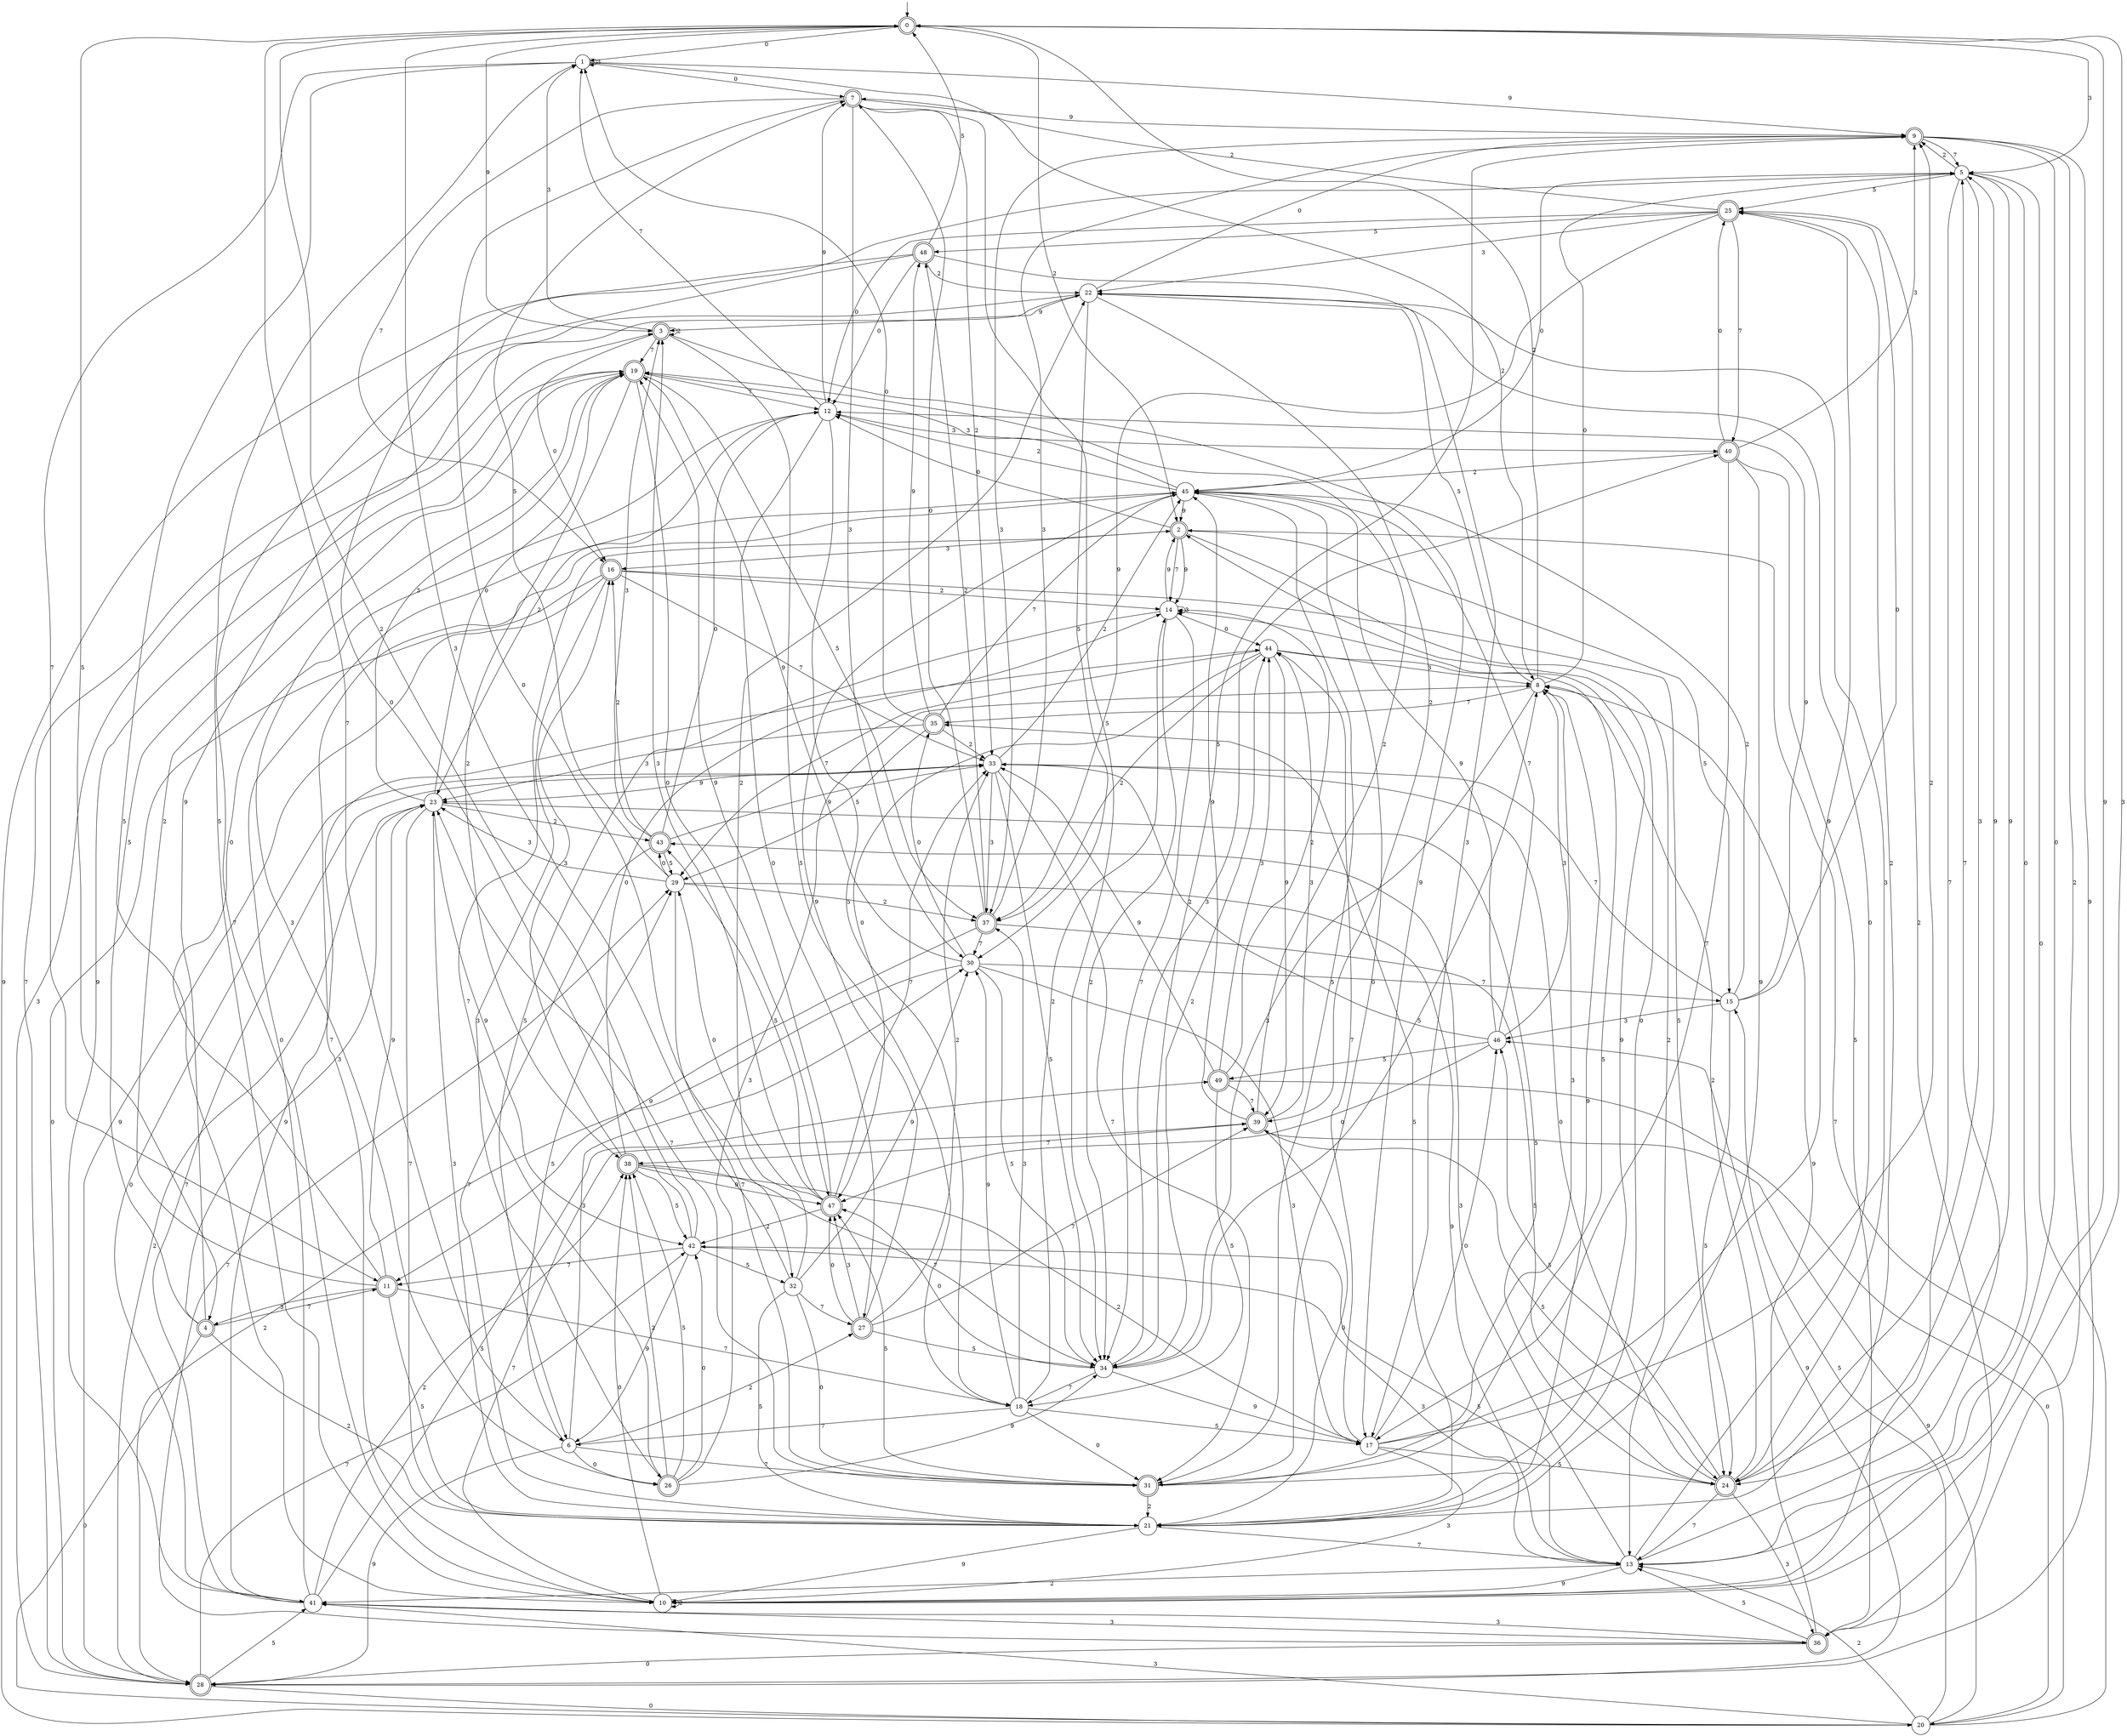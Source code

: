 digraph g {

	s0 [shape="doublecircle" label="0"];
	s1 [shape="circle" label="1"];
	s2 [shape="doublecircle" label="2"];
	s3 [shape="doublecircle" label="3"];
	s4 [shape="doublecircle" label="4"];
	s5 [shape="circle" label="5"];
	s6 [shape="circle" label="6"];
	s7 [shape="doublecircle" label="7"];
	s8 [shape="circle" label="8"];
	s9 [shape="doublecircle" label="9"];
	s10 [shape="circle" label="10"];
	s11 [shape="doublecircle" label="11"];
	s12 [shape="circle" label="12"];
	s13 [shape="circle" label="13"];
	s14 [shape="circle" label="14"];
	s15 [shape="circle" label="15"];
	s16 [shape="doublecircle" label="16"];
	s17 [shape="circle" label="17"];
	s18 [shape="circle" label="18"];
	s19 [shape="doublecircle" label="19"];
	s20 [shape="circle" label="20"];
	s21 [shape="circle" label="21"];
	s22 [shape="circle" label="22"];
	s23 [shape="circle" label="23"];
	s24 [shape="doublecircle" label="24"];
	s25 [shape="doublecircle" label="25"];
	s26 [shape="doublecircle" label="26"];
	s27 [shape="doublecircle" label="27"];
	s28 [shape="doublecircle" label="28"];
	s29 [shape="circle" label="29"];
	s30 [shape="circle" label="30"];
	s31 [shape="doublecircle" label="31"];
	s32 [shape="circle" label="32"];
	s33 [shape="circle" label="33"];
	s34 [shape="circle" label="34"];
	s35 [shape="doublecircle" label="35"];
	s36 [shape="doublecircle" label="36"];
	s37 [shape="doublecircle" label="37"];
	s38 [shape="doublecircle" label="38"];
	s39 [shape="doublecircle" label="39"];
	s40 [shape="doublecircle" label="40"];
	s41 [shape="circle" label="41"];
	s42 [shape="circle" label="42"];
	s43 [shape="doublecircle" label="43"];
	s44 [shape="circle" label="44"];
	s45 [shape="circle" label="45"];
	s46 [shape="circle" label="46"];
	s47 [shape="doublecircle" label="47"];
	s48 [shape="doublecircle" label="48"];
	s49 [shape="doublecircle" label="49"];
	s0 -> s1 [label="0"];
	s0 -> s2 [label="2"];
	s0 -> s3 [label="9"];
	s0 -> s4 [label="5"];
	s0 -> s5 [label="3"];
	s0 -> s6 [label="7"];
	s1 -> s7 [label="0"];
	s1 -> s8 [label="2"];
	s1 -> s9 [label="9"];
	s1 -> s10 [label="5"];
	s1 -> s1 [label="3"];
	s1 -> s11 [label="7"];
	s2 -> s12 [label="0"];
	s2 -> s13 [label="2"];
	s2 -> s14 [label="9"];
	s2 -> s15 [label="5"];
	s2 -> s16 [label="3"];
	s2 -> s14 [label="7"];
	s3 -> s16 [label="0"];
	s3 -> s3 [label="2"];
	s3 -> s17 [label="9"];
	s3 -> s18 [label="5"];
	s3 -> s1 [label="3"];
	s3 -> s19 [label="7"];
	s4 -> s20 [label="0"];
	s4 -> s21 [label="2"];
	s4 -> s22 [label="9"];
	s4 -> s19 [label="5"];
	s4 -> s23 [label="3"];
	s4 -> s11 [label="7"];
	s5 -> s13 [label="0"];
	s5 -> s9 [label="2"];
	s5 -> s24 [label="9"];
	s5 -> s25 [label="5"];
	s5 -> s24 [label="3"];
	s5 -> s10 [label="7"];
	s6 -> s26 [label="0"];
	s6 -> s27 [label="2"];
	s6 -> s28 [label="9"];
	s6 -> s29 [label="5"];
	s6 -> s30 [label="3"];
	s6 -> s31 [label="7"];
	s7 -> s32 [label="0"];
	s7 -> s33 [label="2"];
	s7 -> s9 [label="9"];
	s7 -> s34 [label="5"];
	s7 -> s30 [label="3"];
	s7 -> s16 [label="7"];
	s8 -> s5 [label="0"];
	s8 -> s0 [label="2"];
	s8 -> s21 [label="9"];
	s8 -> s22 [label="5"];
	s8 -> s34 [label="3"];
	s8 -> s35 [label="7"];
	s9 -> s13 [label="0"];
	s9 -> s36 [label="2"];
	s9 -> s28 [label="9"];
	s9 -> s34 [label="5"];
	s9 -> s37 [label="3"];
	s9 -> s5 [label="7"];
	s10 -> s38 [label="0"];
	s10 -> s10 [label="2"];
	s10 -> s0 [label="9"];
	s10 -> s1 [label="5"];
	s10 -> s0 [label="3"];
	s10 -> s39 [label="7"];
	s11 -> s12 [label="0"];
	s11 -> s19 [label="2"];
	s11 -> s23 [label="9"];
	s11 -> s21 [label="5"];
	s11 -> s4 [label="3"];
	s11 -> s18 [label="7"];
	s12 -> s27 [label="0"];
	s12 -> s23 [label="2"];
	s12 -> s7 [label="9"];
	s12 -> s18 [label="5"];
	s12 -> s40 [label="3"];
	s12 -> s1 [label="7"];
	s13 -> s22 [label="0"];
	s13 -> s41 [label="2"];
	s13 -> s10 [label="9"];
	s13 -> s42 [label="5"];
	s13 -> s43 [label="3"];
	s13 -> s5 [label="7"];
	s14 -> s44 [label="0"];
	s14 -> s34 [label="2"];
	s14 -> s2 [label="9"];
	s14 -> s6 [label="5"];
	s14 -> s14 [label="3"];
	s14 -> s34 [label="7"];
	s15 -> s25 [label="0"];
	s15 -> s45 [label="2"];
	s15 -> s12 [label="9"];
	s15 -> s24 [label="5"];
	s15 -> s46 [label="3"];
	s15 -> s33 [label="7"];
	s16 -> s28 [label="0"];
	s16 -> s14 [label="2"];
	s16 -> s28 [label="9"];
	s16 -> s24 [label="5"];
	s16 -> s26 [label="3"];
	s16 -> s33 [label="7"];
	s17 -> s46 [label="0"];
	s17 -> s9 [label="2"];
	s17 -> s25 [label="9"];
	s17 -> s24 [label="5"];
	s17 -> s10 [label="3"];
	s17 -> s44 [label="7"];
	s18 -> s31 [label="0"];
	s18 -> s14 [label="2"];
	s18 -> s30 [label="9"];
	s18 -> s17 [label="5"];
	s18 -> s37 [label="3"];
	s18 -> s6 [label="7"];
	s19 -> s47 [label="0"];
	s19 -> s38 [label="2"];
	s19 -> s41 [label="9"];
	s19 -> s37 [label="5"];
	s19 -> s26 [label="3"];
	s19 -> s12 [label="7"];
	s20 -> s5 [label="0"];
	s20 -> s13 [label="2"];
	s20 -> s39 [label="9"];
	s20 -> s15 [label="5"];
	s20 -> s41 [label="3"];
	s20 -> s2 [label="7"];
	s21 -> s2 [label="0"];
	s21 -> s25 [label="2"];
	s21 -> s10 [label="9"];
	s21 -> s35 [label="5"];
	s21 -> s23 [label="3"];
	s21 -> s13 [label="7"];
	s22 -> s9 [label="0"];
	s22 -> s39 [label="2"];
	s22 -> s3 [label="9"];
	s22 -> s30 [label="5"];
	s22 -> s24 [label="3"];
	s22 -> s28 [label="7"];
	s23 -> s19 [label="0"];
	s23 -> s43 [label="2"];
	s23 -> s42 [label="9"];
	s23 -> s24 [label="5"];
	s23 -> s19 [label="3"];
	s23 -> s21 [label="7"];
	s24 -> s33 [label="0"];
	s24 -> s8 [label="2"];
	s24 -> s5 [label="9"];
	s24 -> s46 [label="5"];
	s24 -> s36 [label="3"];
	s24 -> s13 [label="7"];
	s25 -> s12 [label="0"];
	s25 -> s7 [label="2"];
	s25 -> s37 [label="9"];
	s25 -> s48 [label="5"];
	s25 -> s22 [label="3"];
	s25 -> s40 [label="7"];
	s26 -> s42 [label="0"];
	s26 -> s38 [label="2"];
	s26 -> s34 [label="9"];
	s26 -> s38 [label="5"];
	s26 -> s8 [label="3"];
	s26 -> s2 [label="7"];
	s27 -> s47 [label="0"];
	s27 -> s33 [label="2"];
	s27 -> s45 [label="9"];
	s27 -> s34 [label="5"];
	s27 -> s47 [label="3"];
	s27 -> s39 [label="7"];
	s28 -> s20 [label="0"];
	s28 -> s23 [label="2"];
	s28 -> s46 [label="9"];
	s28 -> s41 [label="5"];
	s28 -> s3 [label="3"];
	s28 -> s42 [label="7"];
	s29 -> s43 [label="0"];
	s29 -> s37 [label="2"];
	s29 -> s13 [label="9"];
	s29 -> s7 [label="5"];
	s29 -> s23 [label="3"];
	s29 -> s31 [label="7"];
	s30 -> s35 [label="0"];
	s30 -> s28 [label="2"];
	s30 -> s19 [label="9"];
	s30 -> s34 [label="5"];
	s30 -> s17 [label="3"];
	s30 -> s15 [label="7"];
	s31 -> s45 [label="0"];
	s31 -> s21 [label="2"];
	s31 -> s14 [label="9"];
	s31 -> s47 [label="5"];
	s31 -> s8 [label="3"];
	s31 -> s23 [label="7"];
	s32 -> s31 [label="0"];
	s32 -> s22 [label="2"];
	s32 -> s30 [label="9"];
	s32 -> s21 [label="5"];
	s32 -> s0 [label="3"];
	s32 -> s27 [label="7"];
	s33 -> s41 [label="0"];
	s33 -> s45 [label="2"];
	s33 -> s23 [label="9"];
	s33 -> s34 [label="5"];
	s33 -> s37 [label="3"];
	s33 -> s31 [label="7"];
	s34 -> s47 [label="0"];
	s34 -> s44 [label="2"];
	s34 -> s17 [label="9"];
	s34 -> s8 [label="5"];
	s34 -> s40 [label="3"];
	s34 -> s18 [label="7"];
	s35 -> s1 [label="0"];
	s35 -> s33 [label="2"];
	s35 -> s48 [label="9"];
	s35 -> s29 [label="5"];
	s35 -> s23 [label="3"];
	s35 -> s45 [label="7"];
	s36 -> s28 [label="0"];
	s36 -> s25 [label="2"];
	s36 -> s8 [label="9"];
	s36 -> s13 [label="5"];
	s36 -> s41 [label="3"];
	s36 -> s29 [label="7"];
	s37 -> s7 [label="0"];
	s37 -> s48 [label="2"];
	s37 -> s11 [label="9"];
	s37 -> s24 [label="5"];
	s37 -> s9 [label="3"];
	s37 -> s30 [label="7"];
	s38 -> s14 [label="0"];
	s38 -> s17 [label="2"];
	s38 -> s47 [label="9"];
	s38 -> s42 [label="5"];
	s38 -> s16 [label="3"];
	s38 -> s34 [label="7"];
	s39 -> s21 [label="0"];
	s39 -> s19 [label="2"];
	s39 -> s45 [label="9"];
	s39 -> s24 [label="5"];
	s39 -> s44 [label="3"];
	s39 -> s38 [label="7"];
	s40 -> s25 [label="0"];
	s40 -> s45 [label="2"];
	s40 -> s21 [label="9"];
	s40 -> s36 [label="5"];
	s40 -> s9 [label="3"];
	s40 -> s17 [label="7"];
	s41 -> s45 [label="0"];
	s41 -> s38 [label="2"];
	s41 -> s44 [label="9"];
	s41 -> s49 [label="5"];
	s41 -> s36 [label="3"];
	s41 -> s33 [label="7"];
	s42 -> s5 [label="0"];
	s42 -> s0 [label="2"];
	s42 -> s6 [label="9"];
	s42 -> s32 [label="5"];
	s42 -> s13 [label="3"];
	s42 -> s11 [label="7"];
	s43 -> s12 [label="0"];
	s43 -> s16 [label="2"];
	s43 -> s33 [label="9"];
	s43 -> s29 [label="5"];
	s43 -> s3 [label="3"];
	s43 -> s21 [label="7"];
	s44 -> s47 [label="0"];
	s44 -> s37 [label="2"];
	s44 -> s39 [label="9"];
	s44 -> s31 [label="5"];
	s44 -> s8 [label="3"];
	s44 -> s29 [label="7"];
	s45 -> s5 [label="0"];
	s45 -> s12 [label="2"];
	s45 -> s2 [label="9"];
	s45 -> s31 [label="5"];
	s45 -> s19 [label="3"];
	s45 -> s10 [label="7"];
	s46 -> s47 [label="0"];
	s46 -> s33 [label="2"];
	s46 -> s45 [label="9"];
	s46 -> s49 [label="5"];
	s46 -> s8 [label="3"];
	s46 -> s45 [label="7"];
	s47 -> s29 [label="0"];
	s47 -> s42 [label="2"];
	s47 -> s19 [label="9"];
	s47 -> s43 [label="5"];
	s47 -> s3 [label="3"];
	s47 -> s33 [label="7"];
	s48 -> s12 [label="0"];
	s48 -> s22 [label="2"];
	s48 -> s20 [label="9"];
	s48 -> s0 [label="5"];
	s48 -> s17 [label="3"];
	s48 -> s10 [label="7"];
	s49 -> s20 [label="0"];
	s49 -> s14 [label="2"];
	s49 -> s33 [label="9"];
	s49 -> s18 [label="5"];
	s49 -> s44 [label="3"];
	s49 -> s39 [label="7"];

__start0 [label="" shape="none" width="0" height="0"];
__start0 -> s0;

}
